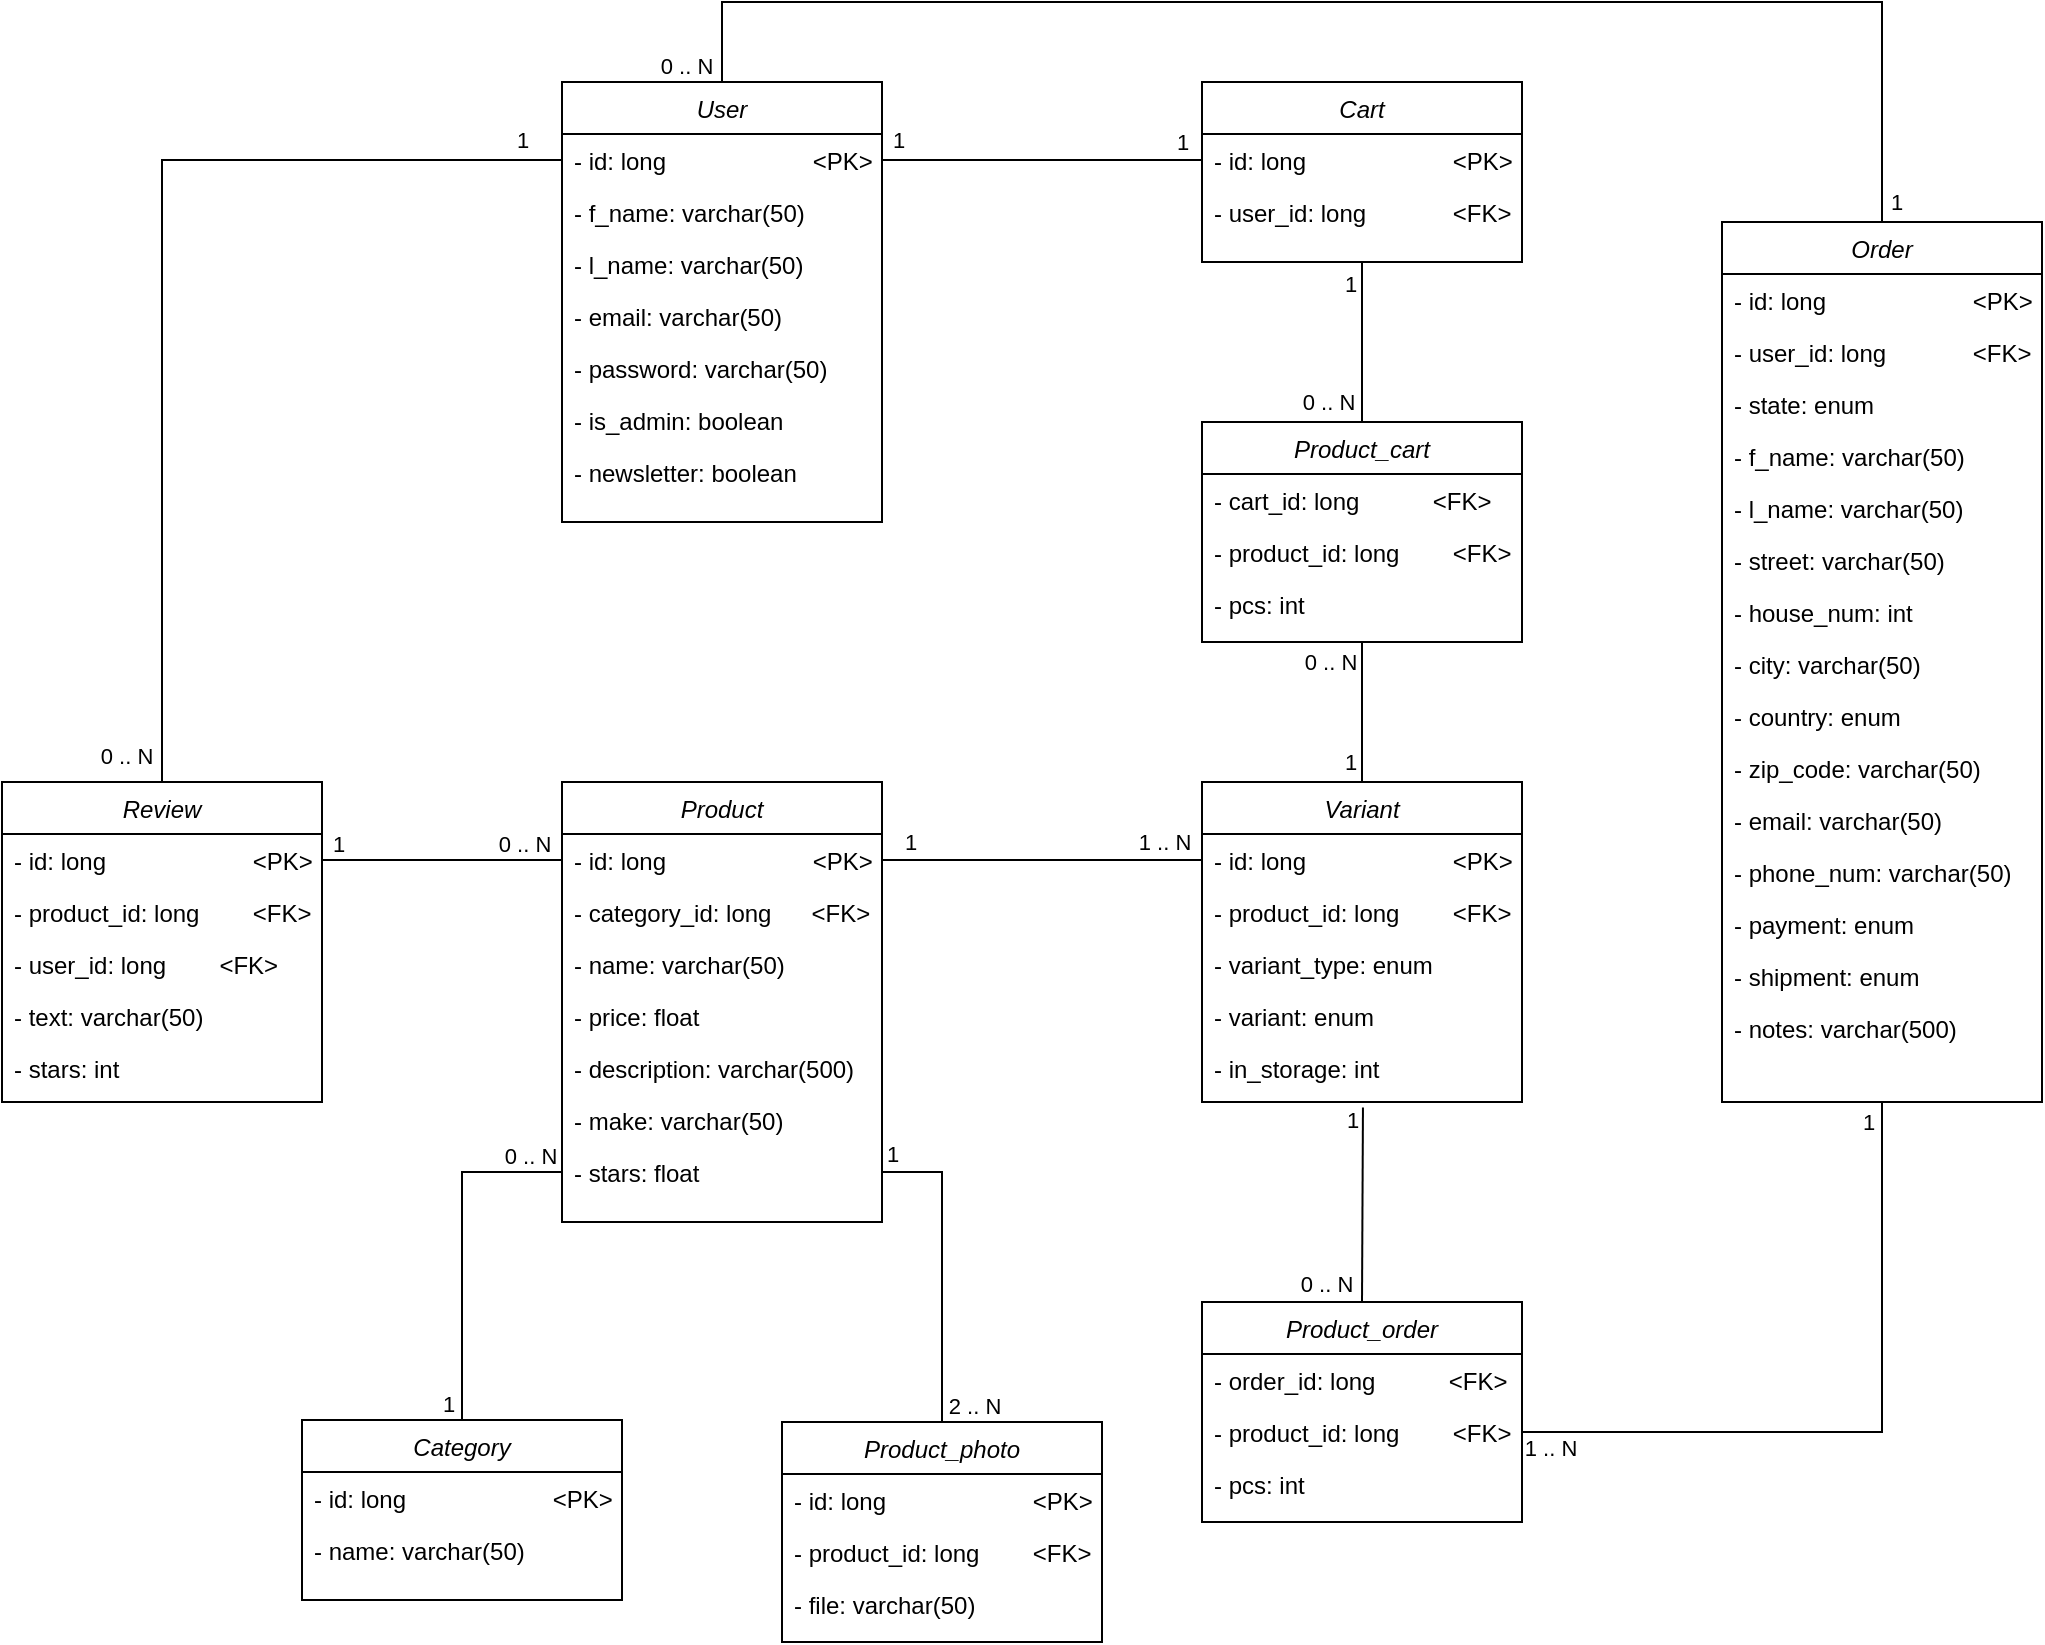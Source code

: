 <mxfile version="22.0.3" type="device">
  <diagram id="C5RBs43oDa-KdzZeNtuy" name="Page-1">
    <mxGraphModel dx="2127" dy="907" grid="1" gridSize="10" guides="1" tooltips="1" connect="1" arrows="1" fold="1" page="1" pageScale="1" pageWidth="827" pageHeight="1169" math="0" shadow="0">
      <root>
        <mxCell id="WIyWlLk6GJQsqaUBKTNV-0" />
        <mxCell id="WIyWlLk6GJQsqaUBKTNV-1" parent="WIyWlLk6GJQsqaUBKTNV-0" />
        <mxCell id="zkfFHV4jXpPFQw0GAbJ--0" value="Category" style="swimlane;fontStyle=2;align=center;verticalAlign=top;childLayout=stackLayout;horizontal=1;startSize=26;horizontalStack=0;resizeParent=1;resizeLast=0;collapsible=1;marginBottom=0;rounded=0;shadow=0;strokeWidth=1;" parent="WIyWlLk6GJQsqaUBKTNV-1" vertex="1">
          <mxGeometry x="-90" y="1079" width="160" height="90" as="geometry">
            <mxRectangle x="230" y="140" width="160" height="26" as="alternateBounds" />
          </mxGeometry>
        </mxCell>
        <mxCell id="zkfFHV4jXpPFQw0GAbJ--1" value="- id: long                      &lt;PK&gt;" style="text;align=left;verticalAlign=top;spacingLeft=4;spacingRight=4;overflow=hidden;rotatable=0;points=[[0,0.5],[1,0.5]];portConstraint=eastwest;" parent="zkfFHV4jXpPFQw0GAbJ--0" vertex="1">
          <mxGeometry y="26" width="160" height="26" as="geometry" />
        </mxCell>
        <mxCell id="zkfFHV4jXpPFQw0GAbJ--2" value="- name: varchar(50)" style="text;align=left;verticalAlign=top;spacingLeft=4;spacingRight=4;overflow=hidden;rotatable=0;points=[[0,0.5],[1,0.5]];portConstraint=eastwest;rounded=0;shadow=0;html=0;" parent="zkfFHV4jXpPFQw0GAbJ--0" vertex="1">
          <mxGeometry y="52" width="160" height="26" as="geometry" />
        </mxCell>
        <mxCell id="zkfFHV4jXpPFQw0GAbJ--17" value="Product" style="swimlane;fontStyle=2;align=center;verticalAlign=top;childLayout=stackLayout;horizontal=1;startSize=26;horizontalStack=0;resizeParent=1;resizeLast=0;collapsible=1;marginBottom=0;rounded=0;shadow=0;strokeWidth=1;" parent="WIyWlLk6GJQsqaUBKTNV-1" vertex="1">
          <mxGeometry x="40" y="760" width="160" height="220" as="geometry">
            <mxRectangle x="550" y="140" width="160" height="26" as="alternateBounds" />
          </mxGeometry>
        </mxCell>
        <mxCell id="zkfFHV4jXpPFQw0GAbJ--18" value="- id: long                      &lt;PK&gt;" style="text;align=left;verticalAlign=top;spacingLeft=4;spacingRight=4;overflow=hidden;rotatable=0;points=[[0,0.5],[1,0.5]];portConstraint=eastwest;" parent="zkfFHV4jXpPFQw0GAbJ--17" vertex="1">
          <mxGeometry y="26" width="160" height="26" as="geometry" />
        </mxCell>
        <mxCell id="zkfFHV4jXpPFQw0GAbJ--19" value="- category_id: long      &lt;FK&gt;" style="text;align=left;verticalAlign=top;spacingLeft=4;spacingRight=4;overflow=hidden;rotatable=0;points=[[0,0.5],[1,0.5]];portConstraint=eastwest;rounded=0;shadow=0;html=0;" parent="zkfFHV4jXpPFQw0GAbJ--17" vertex="1">
          <mxGeometry y="52" width="160" height="26" as="geometry" />
        </mxCell>
        <mxCell id="zkfFHV4jXpPFQw0GAbJ--20" value="- name: varchar(50)" style="text;align=left;verticalAlign=top;spacingLeft=4;spacingRight=4;overflow=hidden;rotatable=0;points=[[0,0.5],[1,0.5]];portConstraint=eastwest;rounded=0;shadow=0;html=0;" parent="zkfFHV4jXpPFQw0GAbJ--17" vertex="1">
          <mxGeometry y="78" width="160" height="26" as="geometry" />
        </mxCell>
        <mxCell id="zkfFHV4jXpPFQw0GAbJ--21" value="- price: float" style="text;align=left;verticalAlign=top;spacingLeft=4;spacingRight=4;overflow=hidden;rotatable=0;points=[[0,0.5],[1,0.5]];portConstraint=eastwest;rounded=0;shadow=0;html=0;" parent="zkfFHV4jXpPFQw0GAbJ--17" vertex="1">
          <mxGeometry y="104" width="160" height="26" as="geometry" />
        </mxCell>
        <mxCell id="zkfFHV4jXpPFQw0GAbJ--22" value="- description: varchar(500)" style="text;align=left;verticalAlign=top;spacingLeft=4;spacingRight=4;overflow=hidden;rotatable=0;points=[[0,0.5],[1,0.5]];portConstraint=eastwest;rounded=0;shadow=0;html=0;" parent="zkfFHV4jXpPFQw0GAbJ--17" vertex="1">
          <mxGeometry y="130" width="160" height="26" as="geometry" />
        </mxCell>
        <mxCell id="-hCZ5PSAjsYTX00x3L_D-42" value="- make: varchar(50)" style="text;align=left;verticalAlign=top;spacingLeft=4;spacingRight=4;overflow=hidden;rotatable=0;points=[[0,0.5],[1,0.5]];portConstraint=eastwest;rounded=0;shadow=0;html=0;" vertex="1" parent="zkfFHV4jXpPFQw0GAbJ--17">
          <mxGeometry y="156" width="160" height="26" as="geometry" />
        </mxCell>
        <mxCell id="-hCZ5PSAjsYTX00x3L_D-71" value="- stars: float" style="text;align=left;verticalAlign=top;spacingLeft=4;spacingRight=4;overflow=hidden;rotatable=0;points=[[0,0.5],[1,0.5]];portConstraint=eastwest;rounded=0;shadow=0;html=0;" vertex="1" parent="zkfFHV4jXpPFQw0GAbJ--17">
          <mxGeometry y="182" width="160" height="26" as="geometry" />
        </mxCell>
        <mxCell id="-hCZ5PSAjsYTX00x3L_D-0" value="Order" style="swimlane;fontStyle=2;align=center;verticalAlign=top;childLayout=stackLayout;horizontal=1;startSize=26;horizontalStack=0;resizeParent=1;resizeLast=0;collapsible=1;marginBottom=0;rounded=0;shadow=0;strokeWidth=1;" vertex="1" parent="WIyWlLk6GJQsqaUBKTNV-1">
          <mxGeometry x="620" y="480" width="160" height="440" as="geometry">
            <mxRectangle x="130" y="380" width="160" height="26" as="alternateBounds" />
          </mxGeometry>
        </mxCell>
        <mxCell id="-hCZ5PSAjsYTX00x3L_D-1" value="- id: long                      &lt;PK&gt;" style="text;align=left;verticalAlign=top;spacingLeft=4;spacingRight=4;overflow=hidden;rotatable=0;points=[[0,0.5],[1,0.5]];portConstraint=eastwest;" vertex="1" parent="-hCZ5PSAjsYTX00x3L_D-0">
          <mxGeometry y="26" width="160" height="26" as="geometry" />
        </mxCell>
        <mxCell id="-hCZ5PSAjsYTX00x3L_D-2" value="- user_id: long             &lt;FK&gt;" style="text;align=left;verticalAlign=top;spacingLeft=4;spacingRight=4;overflow=hidden;rotatable=0;points=[[0,0.5],[1,0.5]];portConstraint=eastwest;rounded=0;shadow=0;html=0;" vertex="1" parent="-hCZ5PSAjsYTX00x3L_D-0">
          <mxGeometry y="52" width="160" height="26" as="geometry" />
        </mxCell>
        <mxCell id="-hCZ5PSAjsYTX00x3L_D-5" value="- state: enum" style="text;align=left;verticalAlign=top;spacingLeft=4;spacingRight=4;overflow=hidden;rotatable=0;points=[[0,0.5],[1,0.5]];portConstraint=eastwest;" vertex="1" parent="-hCZ5PSAjsYTX00x3L_D-0">
          <mxGeometry y="78" width="160" height="26" as="geometry" />
        </mxCell>
        <mxCell id="-hCZ5PSAjsYTX00x3L_D-46" value="- f_name: varchar(50)" style="text;align=left;verticalAlign=top;spacingLeft=4;spacingRight=4;overflow=hidden;rotatable=0;points=[[0,0.5],[1,0.5]];portConstraint=eastwest;" vertex="1" parent="-hCZ5PSAjsYTX00x3L_D-0">
          <mxGeometry y="104" width="160" height="26" as="geometry" />
        </mxCell>
        <mxCell id="-hCZ5PSAjsYTX00x3L_D-47" value="- l_name: varchar(50)" style="text;align=left;verticalAlign=top;spacingLeft=4;spacingRight=4;overflow=hidden;rotatable=0;points=[[0,0.5],[1,0.5]];portConstraint=eastwest;" vertex="1" parent="-hCZ5PSAjsYTX00x3L_D-0">
          <mxGeometry y="130" width="160" height="26" as="geometry" />
        </mxCell>
        <mxCell id="-hCZ5PSAjsYTX00x3L_D-48" value="- street: varchar(50)" style="text;align=left;verticalAlign=top;spacingLeft=4;spacingRight=4;overflow=hidden;rotatable=0;points=[[0,0.5],[1,0.5]];portConstraint=eastwest;" vertex="1" parent="-hCZ5PSAjsYTX00x3L_D-0">
          <mxGeometry y="156" width="160" height="26" as="geometry" />
        </mxCell>
        <mxCell id="-hCZ5PSAjsYTX00x3L_D-49" value="- house_num: int" style="text;align=left;verticalAlign=top;spacingLeft=4;spacingRight=4;overflow=hidden;rotatable=0;points=[[0,0.5],[1,0.5]];portConstraint=eastwest;" vertex="1" parent="-hCZ5PSAjsYTX00x3L_D-0">
          <mxGeometry y="182" width="160" height="26" as="geometry" />
        </mxCell>
        <mxCell id="-hCZ5PSAjsYTX00x3L_D-50" value="- city: varchar(50)" style="text;align=left;verticalAlign=top;spacingLeft=4;spacingRight=4;overflow=hidden;rotatable=0;points=[[0,0.5],[1,0.5]];portConstraint=eastwest;" vertex="1" parent="-hCZ5PSAjsYTX00x3L_D-0">
          <mxGeometry y="208" width="160" height="26" as="geometry" />
        </mxCell>
        <mxCell id="-hCZ5PSAjsYTX00x3L_D-51" value="- country: enum" style="text;align=left;verticalAlign=top;spacingLeft=4;spacingRight=4;overflow=hidden;rotatable=0;points=[[0,0.5],[1,0.5]];portConstraint=eastwest;" vertex="1" parent="-hCZ5PSAjsYTX00x3L_D-0">
          <mxGeometry y="234" width="160" height="26" as="geometry" />
        </mxCell>
        <mxCell id="-hCZ5PSAjsYTX00x3L_D-52" value="- zip_code: varchar(50)" style="text;align=left;verticalAlign=top;spacingLeft=4;spacingRight=4;overflow=hidden;rotatable=0;points=[[0,0.5],[1,0.5]];portConstraint=eastwest;" vertex="1" parent="-hCZ5PSAjsYTX00x3L_D-0">
          <mxGeometry y="260" width="160" height="26" as="geometry" />
        </mxCell>
        <mxCell id="-hCZ5PSAjsYTX00x3L_D-53" value="- email: varchar(50)" style="text;align=left;verticalAlign=top;spacingLeft=4;spacingRight=4;overflow=hidden;rotatable=0;points=[[0,0.5],[1,0.5]];portConstraint=eastwest;" vertex="1" parent="-hCZ5PSAjsYTX00x3L_D-0">
          <mxGeometry y="286" width="160" height="26" as="geometry" />
        </mxCell>
        <mxCell id="-hCZ5PSAjsYTX00x3L_D-54" value="- phone_num: varchar(50)" style="text;align=left;verticalAlign=top;spacingLeft=4;spacingRight=4;overflow=hidden;rotatable=0;points=[[0,0.5],[1,0.5]];portConstraint=eastwest;" vertex="1" parent="-hCZ5PSAjsYTX00x3L_D-0">
          <mxGeometry y="312" width="160" height="26" as="geometry" />
        </mxCell>
        <mxCell id="-hCZ5PSAjsYTX00x3L_D-55" value="- payment: enum" style="text;align=left;verticalAlign=top;spacingLeft=4;spacingRight=4;overflow=hidden;rotatable=0;points=[[0,0.5],[1,0.5]];portConstraint=eastwest;" vertex="1" parent="-hCZ5PSAjsYTX00x3L_D-0">
          <mxGeometry y="338" width="160" height="26" as="geometry" />
        </mxCell>
        <mxCell id="-hCZ5PSAjsYTX00x3L_D-56" value="- shipment: enum" style="text;align=left;verticalAlign=top;spacingLeft=4;spacingRight=4;overflow=hidden;rotatable=0;points=[[0,0.5],[1,0.5]];portConstraint=eastwest;" vertex="1" parent="-hCZ5PSAjsYTX00x3L_D-0">
          <mxGeometry y="364" width="160" height="26" as="geometry" />
        </mxCell>
        <mxCell id="-hCZ5PSAjsYTX00x3L_D-57" value="- notes: varchar(500)" style="text;align=left;verticalAlign=top;spacingLeft=4;spacingRight=4;overflow=hidden;rotatable=0;points=[[0,0.5],[1,0.5]];portConstraint=eastwest;" vertex="1" parent="-hCZ5PSAjsYTX00x3L_D-0">
          <mxGeometry y="390" width="160" height="26" as="geometry" />
        </mxCell>
        <mxCell id="-hCZ5PSAjsYTX00x3L_D-12" value="User" style="swimlane;fontStyle=2;align=center;verticalAlign=top;childLayout=stackLayout;horizontal=1;startSize=26;horizontalStack=0;resizeParent=1;resizeLast=0;collapsible=1;marginBottom=0;rounded=0;shadow=0;strokeWidth=1;" vertex="1" parent="WIyWlLk6GJQsqaUBKTNV-1">
          <mxGeometry x="40" y="410" width="160" height="220" as="geometry">
            <mxRectangle x="130" y="380" width="160" height="26" as="alternateBounds" />
          </mxGeometry>
        </mxCell>
        <mxCell id="-hCZ5PSAjsYTX00x3L_D-13" value="- id: long                      &lt;PK&gt;" style="text;align=left;verticalAlign=top;spacingLeft=4;spacingRight=4;overflow=hidden;rotatable=0;points=[[0,0.5],[1,0.5]];portConstraint=eastwest;" vertex="1" parent="-hCZ5PSAjsYTX00x3L_D-12">
          <mxGeometry y="26" width="160" height="26" as="geometry" />
        </mxCell>
        <mxCell id="-hCZ5PSAjsYTX00x3L_D-14" value="- f_name: varchar(50)" style="text;align=left;verticalAlign=top;spacingLeft=4;spacingRight=4;overflow=hidden;rotatable=0;points=[[0,0.5],[1,0.5]];portConstraint=eastwest;rounded=0;shadow=0;html=0;" vertex="1" parent="-hCZ5PSAjsYTX00x3L_D-12">
          <mxGeometry y="52" width="160" height="26" as="geometry" />
        </mxCell>
        <mxCell id="-hCZ5PSAjsYTX00x3L_D-17" value="- l_name: varchar(50)" style="text;align=left;verticalAlign=top;spacingLeft=4;spacingRight=4;overflow=hidden;rotatable=0;points=[[0,0.5],[1,0.5]];portConstraint=eastwest;" vertex="1" parent="-hCZ5PSAjsYTX00x3L_D-12">
          <mxGeometry y="78" width="160" height="26" as="geometry" />
        </mxCell>
        <mxCell id="-hCZ5PSAjsYTX00x3L_D-59" value="- email: varchar(50)" style="text;align=left;verticalAlign=top;spacingLeft=4;spacingRight=4;overflow=hidden;rotatable=0;points=[[0,0.5],[1,0.5]];portConstraint=eastwest;" vertex="1" parent="-hCZ5PSAjsYTX00x3L_D-12">
          <mxGeometry y="104" width="160" height="26" as="geometry" />
        </mxCell>
        <mxCell id="-hCZ5PSAjsYTX00x3L_D-60" value="- password: varchar(50)" style="text;align=left;verticalAlign=top;spacingLeft=4;spacingRight=4;overflow=hidden;rotatable=0;points=[[0,0.5],[1,0.5]];portConstraint=eastwest;" vertex="1" parent="-hCZ5PSAjsYTX00x3L_D-12">
          <mxGeometry y="130" width="160" height="26" as="geometry" />
        </mxCell>
        <mxCell id="-hCZ5PSAjsYTX00x3L_D-61" value="- is_admin: boolean" style="text;align=left;verticalAlign=top;spacingLeft=4;spacingRight=4;overflow=hidden;rotatable=0;points=[[0,0.5],[1,0.5]];portConstraint=eastwest;" vertex="1" parent="-hCZ5PSAjsYTX00x3L_D-12">
          <mxGeometry y="156" width="160" height="26" as="geometry" />
        </mxCell>
        <mxCell id="-hCZ5PSAjsYTX00x3L_D-62" value="- newsletter: boolean" style="text;align=left;verticalAlign=top;spacingLeft=4;spacingRight=4;overflow=hidden;rotatable=0;points=[[0,0.5],[1,0.5]];portConstraint=eastwest;" vertex="1" parent="-hCZ5PSAjsYTX00x3L_D-12">
          <mxGeometry y="182" width="160" height="26" as="geometry" />
        </mxCell>
        <mxCell id="-hCZ5PSAjsYTX00x3L_D-18" value="Cart" style="swimlane;fontStyle=2;align=center;verticalAlign=top;childLayout=stackLayout;horizontal=1;startSize=26;horizontalStack=0;resizeParent=1;resizeLast=0;collapsible=1;marginBottom=0;rounded=0;shadow=0;strokeWidth=1;" vertex="1" parent="WIyWlLk6GJQsqaUBKTNV-1">
          <mxGeometry x="360" y="410" width="160" height="90" as="geometry">
            <mxRectangle x="130" y="380" width="160" height="26" as="alternateBounds" />
          </mxGeometry>
        </mxCell>
        <mxCell id="-hCZ5PSAjsYTX00x3L_D-19" value="- id: long                      &lt;PK&gt;" style="text;align=left;verticalAlign=top;spacingLeft=4;spacingRight=4;overflow=hidden;rotatable=0;points=[[0,0.5],[1,0.5]];portConstraint=eastwest;" vertex="1" parent="-hCZ5PSAjsYTX00x3L_D-18">
          <mxGeometry y="26" width="160" height="26" as="geometry" />
        </mxCell>
        <mxCell id="-hCZ5PSAjsYTX00x3L_D-20" value="- user_id: long             &lt;FK&gt;" style="text;align=left;verticalAlign=top;spacingLeft=4;spacingRight=4;overflow=hidden;rotatable=0;points=[[0,0.5],[1,0.5]];portConstraint=eastwest;rounded=0;shadow=0;html=0;" vertex="1" parent="-hCZ5PSAjsYTX00x3L_D-18">
          <mxGeometry y="52" width="160" height="26" as="geometry" />
        </mxCell>
        <mxCell id="-hCZ5PSAjsYTX00x3L_D-63" value="Product_cart" style="swimlane;fontStyle=2;align=center;verticalAlign=top;childLayout=stackLayout;horizontal=1;startSize=26;horizontalStack=0;resizeParent=1;resizeLast=0;collapsible=1;marginBottom=0;rounded=0;shadow=0;strokeWidth=1;" vertex="1" parent="WIyWlLk6GJQsqaUBKTNV-1">
          <mxGeometry x="360" y="580" width="160" height="110" as="geometry">
            <mxRectangle x="130" y="380" width="160" height="26" as="alternateBounds" />
          </mxGeometry>
        </mxCell>
        <mxCell id="-hCZ5PSAjsYTX00x3L_D-64" value="- cart_id: long           &lt;FK&gt;" style="text;align=left;verticalAlign=top;spacingLeft=4;spacingRight=4;overflow=hidden;rotatable=0;points=[[0,0.5],[1,0.5]];portConstraint=eastwest;" vertex="1" parent="-hCZ5PSAjsYTX00x3L_D-63">
          <mxGeometry y="26" width="160" height="26" as="geometry" />
        </mxCell>
        <mxCell id="-hCZ5PSAjsYTX00x3L_D-65" value="- product_id: long        &lt;FK&gt;" style="text;align=left;verticalAlign=top;spacingLeft=4;spacingRight=4;overflow=hidden;rotatable=0;points=[[0,0.5],[1,0.5]];portConstraint=eastwest;rounded=0;shadow=0;html=0;" vertex="1" parent="-hCZ5PSAjsYTX00x3L_D-63">
          <mxGeometry y="52" width="160" height="26" as="geometry" />
        </mxCell>
        <mxCell id="-hCZ5PSAjsYTX00x3L_D-66" value="- pcs: int" style="text;align=left;verticalAlign=top;spacingLeft=4;spacingRight=4;overflow=hidden;rotatable=0;points=[[0,0.5],[1,0.5]];portConstraint=eastwest;rounded=0;shadow=0;html=0;" vertex="1" parent="-hCZ5PSAjsYTX00x3L_D-63">
          <mxGeometry y="78" width="160" height="26" as="geometry" />
        </mxCell>
        <mxCell id="-hCZ5PSAjsYTX00x3L_D-75" value="" style="endArrow=none;html=1;rounded=0;exitX=1;exitY=0.5;exitDx=0;exitDy=0;entryX=0;entryY=0.5;entryDx=0;entryDy=0;" edge="1" parent="WIyWlLk6GJQsqaUBKTNV-1" source="-hCZ5PSAjsYTX00x3L_D-13" target="-hCZ5PSAjsYTX00x3L_D-19">
          <mxGeometry width="50" height="50" relative="1" as="geometry">
            <mxPoint x="450" y="450" as="sourcePoint" />
            <mxPoint x="500" y="400" as="targetPoint" />
          </mxGeometry>
        </mxCell>
        <mxCell id="-hCZ5PSAjsYTX00x3L_D-76" value="1" style="edgeLabel;html=1;align=center;verticalAlign=middle;resizable=0;points=[];" vertex="1" connectable="0" parent="-hCZ5PSAjsYTX00x3L_D-75">
          <mxGeometry x="-0.9" y="7" relative="1" as="geometry">
            <mxPoint y="-3" as="offset" />
          </mxGeometry>
        </mxCell>
        <mxCell id="-hCZ5PSAjsYTX00x3L_D-77" value="1&lt;br&gt;" style="edgeLabel;html=1;align=center;verticalAlign=middle;resizable=0;points=[];" vertex="1" connectable="0" parent="-hCZ5PSAjsYTX00x3L_D-75">
          <mxGeometry x="0.87" y="7" relative="1" as="geometry">
            <mxPoint y="-2" as="offset" />
          </mxGeometry>
        </mxCell>
        <mxCell id="-hCZ5PSAjsYTX00x3L_D-78" value="" style="endArrow=none;html=1;rounded=0;entryX=0.5;entryY=1;entryDx=0;entryDy=0;exitX=0.5;exitY=0;exitDx=0;exitDy=0;" edge="1" parent="WIyWlLk6GJQsqaUBKTNV-1" source="-hCZ5PSAjsYTX00x3L_D-63" target="-hCZ5PSAjsYTX00x3L_D-18">
          <mxGeometry width="50" height="50" relative="1" as="geometry">
            <mxPoint x="450" y="550" as="sourcePoint" />
            <mxPoint x="500" y="500" as="targetPoint" />
          </mxGeometry>
        </mxCell>
        <mxCell id="-hCZ5PSAjsYTX00x3L_D-79" value="1" style="edgeLabel;html=1;align=center;verticalAlign=middle;resizable=0;points=[];" vertex="1" connectable="0" parent="-hCZ5PSAjsYTX00x3L_D-78">
          <mxGeometry x="0.72" y="6" relative="1" as="geometry">
            <mxPoint as="offset" />
          </mxGeometry>
        </mxCell>
        <mxCell id="-hCZ5PSAjsYTX00x3L_D-80" value="0 .. N" style="edgeLabel;html=1;align=center;verticalAlign=middle;resizable=0;points=[];" vertex="1" connectable="0" parent="-hCZ5PSAjsYTX00x3L_D-78">
          <mxGeometry x="-0.75" y="16" relative="1" as="geometry">
            <mxPoint x="-1" as="offset" />
          </mxGeometry>
        </mxCell>
        <mxCell id="-hCZ5PSAjsYTX00x3L_D-30" value="Product_photo" style="swimlane;fontStyle=2;align=center;verticalAlign=top;childLayout=stackLayout;horizontal=1;startSize=26;horizontalStack=0;resizeParent=1;resizeLast=0;collapsible=1;marginBottom=0;rounded=0;shadow=0;strokeWidth=1;" vertex="1" parent="WIyWlLk6GJQsqaUBKTNV-1">
          <mxGeometry x="150" y="1080" width="160" height="110" as="geometry">
            <mxRectangle x="130" y="380" width="160" height="26" as="alternateBounds" />
          </mxGeometry>
        </mxCell>
        <mxCell id="-hCZ5PSAjsYTX00x3L_D-31" value="- id: long                      &lt;PK&gt;" style="text;align=left;verticalAlign=top;spacingLeft=4;spacingRight=4;overflow=hidden;rotatable=0;points=[[0,0.5],[1,0.5]];portConstraint=eastwest;" vertex="1" parent="-hCZ5PSAjsYTX00x3L_D-30">
          <mxGeometry y="26" width="160" height="26" as="geometry" />
        </mxCell>
        <mxCell id="-hCZ5PSAjsYTX00x3L_D-32" value="- product_id: long        &lt;FK&gt;" style="text;align=left;verticalAlign=top;spacingLeft=4;spacingRight=4;overflow=hidden;rotatable=0;points=[[0,0.5],[1,0.5]];portConstraint=eastwest;rounded=0;shadow=0;html=0;" vertex="1" parent="-hCZ5PSAjsYTX00x3L_D-30">
          <mxGeometry y="52" width="160" height="26" as="geometry" />
        </mxCell>
        <mxCell id="-hCZ5PSAjsYTX00x3L_D-67" value="- file: varchar(50)" style="text;align=left;verticalAlign=top;spacingLeft=4;spacingRight=4;overflow=hidden;rotatable=0;points=[[0,0.5],[1,0.5]];portConstraint=eastwest;rounded=0;shadow=0;html=0;" vertex="1" parent="-hCZ5PSAjsYTX00x3L_D-30">
          <mxGeometry y="78" width="160" height="26" as="geometry" />
        </mxCell>
        <mxCell id="zkfFHV4jXpPFQw0GAbJ--6" value="Variant" style="swimlane;fontStyle=2;align=center;verticalAlign=top;childLayout=stackLayout;horizontal=1;startSize=26;horizontalStack=0;resizeParent=1;resizeLast=0;collapsible=1;marginBottom=0;rounded=0;shadow=0;strokeWidth=1;" parent="WIyWlLk6GJQsqaUBKTNV-1" vertex="1">
          <mxGeometry x="360" y="760" width="160" height="160" as="geometry">
            <mxRectangle x="130" y="380" width="160" height="26" as="alternateBounds" />
          </mxGeometry>
        </mxCell>
        <mxCell id="zkfFHV4jXpPFQw0GAbJ--7" value="- id: long                      &lt;PK&gt;" style="text;align=left;verticalAlign=top;spacingLeft=4;spacingRight=4;overflow=hidden;rotatable=0;points=[[0,0.5],[1,0.5]];portConstraint=eastwest;" parent="zkfFHV4jXpPFQw0GAbJ--6" vertex="1">
          <mxGeometry y="26" width="160" height="26" as="geometry" />
        </mxCell>
        <mxCell id="zkfFHV4jXpPFQw0GAbJ--8" value="- product_id: long        &lt;FK&gt;" style="text;align=left;verticalAlign=top;spacingLeft=4;spacingRight=4;overflow=hidden;rotatable=0;points=[[0,0.5],[1,0.5]];portConstraint=eastwest;rounded=0;shadow=0;html=0;" parent="zkfFHV4jXpPFQw0GAbJ--6" vertex="1">
          <mxGeometry y="52" width="160" height="26" as="geometry" />
        </mxCell>
        <mxCell id="zkfFHV4jXpPFQw0GAbJ--11" value="- variant_type: enum" style="text;align=left;verticalAlign=top;spacingLeft=4;spacingRight=4;overflow=hidden;rotatable=0;points=[[0,0.5],[1,0.5]];portConstraint=eastwest;" parent="zkfFHV4jXpPFQw0GAbJ--6" vertex="1">
          <mxGeometry y="78" width="160" height="26" as="geometry" />
        </mxCell>
        <mxCell id="-hCZ5PSAjsYTX00x3L_D-43" value="- variant: enum" style="text;align=left;verticalAlign=top;spacingLeft=4;spacingRight=4;overflow=hidden;rotatable=0;points=[[0,0.5],[1,0.5]];portConstraint=eastwest;" vertex="1" parent="zkfFHV4jXpPFQw0GAbJ--6">
          <mxGeometry y="104" width="160" height="26" as="geometry" />
        </mxCell>
        <mxCell id="-hCZ5PSAjsYTX00x3L_D-44" value="- in_storage: int" style="text;align=left;verticalAlign=top;spacingLeft=4;spacingRight=4;overflow=hidden;rotatable=0;points=[[0,0.5],[1,0.5]];portConstraint=eastwest;" vertex="1" parent="zkfFHV4jXpPFQw0GAbJ--6">
          <mxGeometry y="130" width="160" height="26" as="geometry" />
        </mxCell>
        <mxCell id="-hCZ5PSAjsYTX00x3L_D-81" value="" style="endArrow=none;html=1;rounded=0;entryX=0.5;entryY=0;entryDx=0;entryDy=0;exitX=0.5;exitY=1;exitDx=0;exitDy=0;" edge="1" parent="WIyWlLk6GJQsqaUBKTNV-1" source="-hCZ5PSAjsYTX00x3L_D-63" target="zkfFHV4jXpPFQw0GAbJ--6">
          <mxGeometry width="50" height="50" relative="1" as="geometry">
            <mxPoint x="450" y="590" as="sourcePoint" />
            <mxPoint x="450" y="510" as="targetPoint" />
          </mxGeometry>
        </mxCell>
        <mxCell id="-hCZ5PSAjsYTX00x3L_D-82" value="1" style="edgeLabel;html=1;align=center;verticalAlign=middle;resizable=0;points=[];" vertex="1" connectable="0" parent="-hCZ5PSAjsYTX00x3L_D-81">
          <mxGeometry x="0.72" y="-6" relative="1" as="geometry">
            <mxPoint as="offset" />
          </mxGeometry>
        </mxCell>
        <mxCell id="-hCZ5PSAjsYTX00x3L_D-83" value="0 .. N" style="edgeLabel;html=1;align=center;verticalAlign=middle;resizable=0;points=[];" vertex="1" connectable="0" parent="-hCZ5PSAjsYTX00x3L_D-81">
          <mxGeometry x="-0.75" y="-15" relative="1" as="geometry">
            <mxPoint x="-1" y="1" as="offset" />
          </mxGeometry>
        </mxCell>
        <mxCell id="-hCZ5PSAjsYTX00x3L_D-84" value="" style="endArrow=none;html=1;rounded=0;entryX=1;entryY=0.5;entryDx=0;entryDy=0;exitX=0;exitY=0.5;exitDx=0;exitDy=0;" edge="1" parent="WIyWlLk6GJQsqaUBKTNV-1" source="zkfFHV4jXpPFQw0GAbJ--7" target="zkfFHV4jXpPFQw0GAbJ--18">
          <mxGeometry width="50" height="50" relative="1" as="geometry">
            <mxPoint x="450" y="700" as="sourcePoint" />
            <mxPoint x="450" y="770" as="targetPoint" />
          </mxGeometry>
        </mxCell>
        <mxCell id="-hCZ5PSAjsYTX00x3L_D-85" value="1" style="edgeLabel;html=1;align=center;verticalAlign=middle;resizable=0;points=[];" vertex="1" connectable="0" parent="-hCZ5PSAjsYTX00x3L_D-84">
          <mxGeometry x="0.72" y="-6" relative="1" as="geometry">
            <mxPoint x="-9" y="-3" as="offset" />
          </mxGeometry>
        </mxCell>
        <mxCell id="-hCZ5PSAjsYTX00x3L_D-86" value="1&amp;nbsp;.. N" style="edgeLabel;html=1;align=center;verticalAlign=middle;resizable=0;points=[];" vertex="1" connectable="0" parent="-hCZ5PSAjsYTX00x3L_D-84">
          <mxGeometry x="-0.75" y="-15" relative="1" as="geometry">
            <mxPoint x="1" y="6" as="offset" />
          </mxGeometry>
        </mxCell>
        <mxCell id="-hCZ5PSAjsYTX00x3L_D-36" value="Review" style="swimlane;fontStyle=2;align=center;verticalAlign=top;childLayout=stackLayout;horizontal=1;startSize=26;horizontalStack=0;resizeParent=1;resizeLast=0;collapsible=1;marginBottom=0;rounded=0;shadow=0;strokeWidth=1;" vertex="1" parent="WIyWlLk6GJQsqaUBKTNV-1">
          <mxGeometry x="-240" y="760" width="160" height="160" as="geometry">
            <mxRectangle x="130" y="380" width="160" height="26" as="alternateBounds" />
          </mxGeometry>
        </mxCell>
        <mxCell id="-hCZ5PSAjsYTX00x3L_D-37" value="- id: long                      &lt;PK&gt;" style="text;align=left;verticalAlign=top;spacingLeft=4;spacingRight=4;overflow=hidden;rotatable=0;points=[[0,0.5],[1,0.5]];portConstraint=eastwest;" vertex="1" parent="-hCZ5PSAjsYTX00x3L_D-36">
          <mxGeometry y="26" width="160" height="26" as="geometry" />
        </mxCell>
        <mxCell id="-hCZ5PSAjsYTX00x3L_D-38" value="- product_id: long        &lt;FK&gt;" style="text;align=left;verticalAlign=top;spacingLeft=4;spacingRight=4;overflow=hidden;rotatable=0;points=[[0,0.5],[1,0.5]];portConstraint=eastwest;rounded=0;shadow=0;html=0;" vertex="1" parent="-hCZ5PSAjsYTX00x3L_D-36">
          <mxGeometry y="52" width="160" height="26" as="geometry" />
        </mxCell>
        <mxCell id="-hCZ5PSAjsYTX00x3L_D-41" value="- user_id: long        &lt;FK&gt;" style="text;align=left;verticalAlign=top;spacingLeft=4;spacingRight=4;overflow=hidden;rotatable=0;points=[[0,0.5],[1,0.5]];portConstraint=eastwest;" vertex="1" parent="-hCZ5PSAjsYTX00x3L_D-36">
          <mxGeometry y="78" width="160" height="26" as="geometry" />
        </mxCell>
        <mxCell id="-hCZ5PSAjsYTX00x3L_D-69" value="- text: varchar(50)" style="text;align=left;verticalAlign=top;spacingLeft=4;spacingRight=4;overflow=hidden;rotatable=0;points=[[0,0.5],[1,0.5]];portConstraint=eastwest;rounded=0;shadow=0;html=0;" vertex="1" parent="-hCZ5PSAjsYTX00x3L_D-36">
          <mxGeometry y="104" width="160" height="26" as="geometry" />
        </mxCell>
        <mxCell id="-hCZ5PSAjsYTX00x3L_D-70" value="- stars: int" style="text;align=left;verticalAlign=top;spacingLeft=4;spacingRight=4;overflow=hidden;rotatable=0;points=[[0,0.5],[1,0.5]];portConstraint=eastwest;rounded=0;shadow=0;html=0;" vertex="1" parent="-hCZ5PSAjsYTX00x3L_D-36">
          <mxGeometry y="130" width="160" height="26" as="geometry" />
        </mxCell>
        <mxCell id="-hCZ5PSAjsYTX00x3L_D-87" value="" style="endArrow=none;html=1;rounded=0;entryX=1;entryY=0.5;entryDx=0;entryDy=0;" edge="1" parent="WIyWlLk6GJQsqaUBKTNV-1" target="-hCZ5PSAjsYTX00x3L_D-37">
          <mxGeometry width="50" height="50" relative="1" as="geometry">
            <mxPoint x="40" y="799" as="sourcePoint" />
            <mxPoint x="210" y="809" as="targetPoint" />
          </mxGeometry>
        </mxCell>
        <mxCell id="-hCZ5PSAjsYTX00x3L_D-88" value="1" style="edgeLabel;html=1;align=center;verticalAlign=middle;resizable=0;points=[];" vertex="1" connectable="0" parent="-hCZ5PSAjsYTX00x3L_D-87">
          <mxGeometry x="0.72" y="-6" relative="1" as="geometry">
            <mxPoint x="-9" y="-2" as="offset" />
          </mxGeometry>
        </mxCell>
        <mxCell id="-hCZ5PSAjsYTX00x3L_D-89" value="0 .. N" style="edgeLabel;html=1;align=center;verticalAlign=middle;resizable=0;points=[];" vertex="1" connectable="0" parent="-hCZ5PSAjsYTX00x3L_D-87">
          <mxGeometry x="-0.75" y="-15" relative="1" as="geometry">
            <mxPoint x="-4" y="7" as="offset" />
          </mxGeometry>
        </mxCell>
        <mxCell id="-hCZ5PSAjsYTX00x3L_D-6" value="Product_order" style="swimlane;fontStyle=2;align=center;verticalAlign=top;childLayout=stackLayout;horizontal=1;startSize=26;horizontalStack=0;resizeParent=1;resizeLast=0;collapsible=1;marginBottom=0;rounded=0;shadow=0;strokeWidth=1;" vertex="1" parent="WIyWlLk6GJQsqaUBKTNV-1">
          <mxGeometry x="360" y="1020" width="160" height="110" as="geometry">
            <mxRectangle x="130" y="380" width="160" height="26" as="alternateBounds" />
          </mxGeometry>
        </mxCell>
        <mxCell id="-hCZ5PSAjsYTX00x3L_D-7" value="- order_id: long           &lt;FK&gt;" style="text;align=left;verticalAlign=top;spacingLeft=4;spacingRight=4;overflow=hidden;rotatable=0;points=[[0,0.5],[1,0.5]];portConstraint=eastwest;" vertex="1" parent="-hCZ5PSAjsYTX00x3L_D-6">
          <mxGeometry y="26" width="160" height="26" as="geometry" />
        </mxCell>
        <mxCell id="-hCZ5PSAjsYTX00x3L_D-8" value="- product_id: long        &lt;FK&gt;" style="text;align=left;verticalAlign=top;spacingLeft=4;spacingRight=4;overflow=hidden;rotatable=0;points=[[0,0.5],[1,0.5]];portConstraint=eastwest;rounded=0;shadow=0;html=0;" vertex="1" parent="-hCZ5PSAjsYTX00x3L_D-6">
          <mxGeometry y="52" width="160" height="26" as="geometry" />
        </mxCell>
        <mxCell id="-hCZ5PSAjsYTX00x3L_D-45" value="- pcs: int" style="text;align=left;verticalAlign=top;spacingLeft=4;spacingRight=4;overflow=hidden;rotatable=0;points=[[0,0.5],[1,0.5]];portConstraint=eastwest;rounded=0;shadow=0;html=0;" vertex="1" parent="-hCZ5PSAjsYTX00x3L_D-6">
          <mxGeometry y="78" width="160" height="26" as="geometry" />
        </mxCell>
        <mxCell id="-hCZ5PSAjsYTX00x3L_D-90" value="" style="endArrow=none;html=1;rounded=0;entryX=0.5;entryY=0;entryDx=0;entryDy=0;exitX=0;exitY=0.5;exitDx=0;exitDy=0;" edge="1" parent="WIyWlLk6GJQsqaUBKTNV-1" source="-hCZ5PSAjsYTX00x3L_D-13" target="-hCZ5PSAjsYTX00x3L_D-36">
          <mxGeometry width="50" height="50" relative="1" as="geometry">
            <mxPoint x="50" y="809" as="sourcePoint" />
            <mxPoint x="-70" y="809" as="targetPoint" />
            <Array as="points">
              <mxPoint x="-160" y="449" />
            </Array>
          </mxGeometry>
        </mxCell>
        <mxCell id="-hCZ5PSAjsYTX00x3L_D-91" value="0 .. N" style="edgeLabel;html=1;align=center;verticalAlign=middle;resizable=0;points=[];" vertex="1" connectable="0" parent="-hCZ5PSAjsYTX00x3L_D-90">
          <mxGeometry x="0.72" y="-6" relative="1" as="geometry">
            <mxPoint x="-12" y="58" as="offset" />
          </mxGeometry>
        </mxCell>
        <mxCell id="-hCZ5PSAjsYTX00x3L_D-92" value="1" style="edgeLabel;html=1;align=center;verticalAlign=middle;resizable=0;points=[];" vertex="1" connectable="0" parent="-hCZ5PSAjsYTX00x3L_D-90">
          <mxGeometry x="-0.75" y="-15" relative="1" as="geometry">
            <mxPoint x="44" y="5" as="offset" />
          </mxGeometry>
        </mxCell>
        <mxCell id="-hCZ5PSAjsYTX00x3L_D-93" value="" style="endArrow=none;html=1;rounded=0;entryX=0.5;entryY=0;entryDx=0;entryDy=0;exitX=0;exitY=0.5;exitDx=0;exitDy=0;" edge="1" parent="WIyWlLk6GJQsqaUBKTNV-1" source="-hCZ5PSAjsYTX00x3L_D-71" target="zkfFHV4jXpPFQw0GAbJ--0">
          <mxGeometry width="50" height="50" relative="1" as="geometry">
            <mxPoint x="50" y="809" as="sourcePoint" />
            <mxPoint x="-70" y="809" as="targetPoint" />
            <Array as="points">
              <mxPoint x="-10" y="955" />
            </Array>
          </mxGeometry>
        </mxCell>
        <mxCell id="-hCZ5PSAjsYTX00x3L_D-94" value="1" style="edgeLabel;html=1;align=center;verticalAlign=middle;resizable=0;points=[];" vertex="1" connectable="0" parent="-hCZ5PSAjsYTX00x3L_D-93">
          <mxGeometry x="0.72" y="-6" relative="1" as="geometry">
            <mxPoint x="-1" y="16" as="offset" />
          </mxGeometry>
        </mxCell>
        <mxCell id="-hCZ5PSAjsYTX00x3L_D-95" value="0 .. N" style="edgeLabel;html=1;align=center;verticalAlign=middle;resizable=0;points=[];" vertex="1" connectable="0" parent="-hCZ5PSAjsYTX00x3L_D-93">
          <mxGeometry x="-0.75" y="-15" relative="1" as="geometry">
            <mxPoint x="6" y="7" as="offset" />
          </mxGeometry>
        </mxCell>
        <mxCell id="-hCZ5PSAjsYTX00x3L_D-96" value="" style="endArrow=none;html=1;rounded=0;entryX=1;entryY=0.5;entryDx=0;entryDy=0;exitX=0.5;exitY=0;exitDx=0;exitDy=0;" edge="1" parent="WIyWlLk6GJQsqaUBKTNV-1" source="-hCZ5PSAjsYTX00x3L_D-30" target="-hCZ5PSAjsYTX00x3L_D-71">
          <mxGeometry width="50" height="50" relative="1" as="geometry">
            <mxPoint x="370" y="809" as="sourcePoint" />
            <mxPoint x="210" y="809" as="targetPoint" />
            <Array as="points">
              <mxPoint x="230" y="955" />
            </Array>
          </mxGeometry>
        </mxCell>
        <mxCell id="-hCZ5PSAjsYTX00x3L_D-97" value="1" style="edgeLabel;html=1;align=center;verticalAlign=middle;resizable=0;points=[];" vertex="1" connectable="0" parent="-hCZ5PSAjsYTX00x3L_D-96">
          <mxGeometry x="0.72" y="-6" relative="1" as="geometry">
            <mxPoint x="-17" y="-3" as="offset" />
          </mxGeometry>
        </mxCell>
        <mxCell id="-hCZ5PSAjsYTX00x3L_D-98" value="2 .. N" style="edgeLabel;html=1;align=center;verticalAlign=middle;resizable=0;points=[];" vertex="1" connectable="0" parent="-hCZ5PSAjsYTX00x3L_D-96">
          <mxGeometry x="-0.75" y="-15" relative="1" as="geometry">
            <mxPoint x="1" y="11" as="offset" />
          </mxGeometry>
        </mxCell>
        <mxCell id="-hCZ5PSAjsYTX00x3L_D-99" value="" style="endArrow=none;html=1;rounded=0;entryX=0.503;entryY=1.261;entryDx=0;entryDy=0;exitX=0.5;exitY=0;exitDx=0;exitDy=0;entryPerimeter=0;" edge="1" parent="WIyWlLk6GJQsqaUBKTNV-1" source="-hCZ5PSAjsYTX00x3L_D-6" target="-hCZ5PSAjsYTX00x3L_D-44">
          <mxGeometry width="50" height="50" relative="1" as="geometry">
            <mxPoint x="370" y="809" as="sourcePoint" />
            <mxPoint x="210" y="809" as="targetPoint" />
          </mxGeometry>
        </mxCell>
        <mxCell id="-hCZ5PSAjsYTX00x3L_D-100" value="1" style="edgeLabel;html=1;align=center;verticalAlign=middle;resizable=0;points=[];" vertex="1" connectable="0" parent="-hCZ5PSAjsYTX00x3L_D-99">
          <mxGeometry x="0.72" y="-6" relative="1" as="geometry">
            <mxPoint x="-12" y="-8" as="offset" />
          </mxGeometry>
        </mxCell>
        <mxCell id="-hCZ5PSAjsYTX00x3L_D-101" value="0 .. N" style="edgeLabel;html=1;align=center;verticalAlign=middle;resizable=0;points=[];" vertex="1" connectable="0" parent="-hCZ5PSAjsYTX00x3L_D-99">
          <mxGeometry x="-0.75" y="-15" relative="1" as="geometry">
            <mxPoint x="-33" y="3" as="offset" />
          </mxGeometry>
        </mxCell>
        <mxCell id="-hCZ5PSAjsYTX00x3L_D-102" value="" style="endArrow=none;html=1;rounded=0;entryX=0.5;entryY=1;entryDx=0;entryDy=0;exitX=1;exitY=0.5;exitDx=0;exitDy=0;" edge="1" parent="WIyWlLk6GJQsqaUBKTNV-1" source="-hCZ5PSAjsYTX00x3L_D-8" target="-hCZ5PSAjsYTX00x3L_D-0">
          <mxGeometry width="50" height="50" relative="1" as="geometry">
            <mxPoint x="370" y="809" as="sourcePoint" />
            <mxPoint x="210" y="809" as="targetPoint" />
            <Array as="points">
              <mxPoint x="700" y="1085" />
            </Array>
          </mxGeometry>
        </mxCell>
        <mxCell id="-hCZ5PSAjsYTX00x3L_D-103" value="1" style="edgeLabel;html=1;align=center;verticalAlign=middle;resizable=0;points=[];" vertex="1" connectable="0" parent="-hCZ5PSAjsYTX00x3L_D-102">
          <mxGeometry x="0.72" y="-6" relative="1" as="geometry">
            <mxPoint x="-13" y="-39" as="offset" />
          </mxGeometry>
        </mxCell>
        <mxCell id="-hCZ5PSAjsYTX00x3L_D-104" value="1&amp;nbsp;.. N" style="edgeLabel;html=1;align=center;verticalAlign=middle;resizable=0;points=[];" vertex="1" connectable="0" parent="-hCZ5PSAjsYTX00x3L_D-102">
          <mxGeometry x="-0.75" y="-15" relative="1" as="geometry">
            <mxPoint x="-29" y="-7" as="offset" />
          </mxGeometry>
        </mxCell>
        <mxCell id="-hCZ5PSAjsYTX00x3L_D-105" value="" style="endArrow=none;html=1;rounded=0;entryX=0.5;entryY=0;entryDx=0;entryDy=0;exitX=0.5;exitY=0;exitDx=0;exitDy=0;" edge="1" parent="WIyWlLk6GJQsqaUBKTNV-1" source="-hCZ5PSAjsYTX00x3L_D-12" target="-hCZ5PSAjsYTX00x3L_D-0">
          <mxGeometry width="50" height="50" relative="1" as="geometry">
            <mxPoint x="450" y="700" as="sourcePoint" />
            <mxPoint x="450" y="770" as="targetPoint" />
            <Array as="points">
              <mxPoint x="120" y="370" />
              <mxPoint x="700" y="370" />
            </Array>
          </mxGeometry>
        </mxCell>
        <mxCell id="-hCZ5PSAjsYTX00x3L_D-106" value="1" style="edgeLabel;html=1;align=center;verticalAlign=middle;resizable=0;points=[];" vertex="1" connectable="0" parent="-hCZ5PSAjsYTX00x3L_D-105">
          <mxGeometry x="0.72" y="-6" relative="1" as="geometry">
            <mxPoint x="13" y="92" as="offset" />
          </mxGeometry>
        </mxCell>
        <mxCell id="-hCZ5PSAjsYTX00x3L_D-107" value="0 .. N" style="edgeLabel;html=1;align=center;verticalAlign=middle;resizable=0;points=[];" vertex="1" connectable="0" parent="-hCZ5PSAjsYTX00x3L_D-105">
          <mxGeometry x="-0.75" y="-15" relative="1" as="geometry">
            <mxPoint x="-70" y="17" as="offset" />
          </mxGeometry>
        </mxCell>
      </root>
    </mxGraphModel>
  </diagram>
</mxfile>
